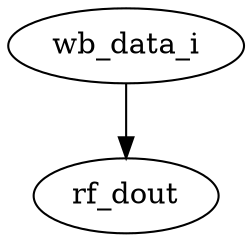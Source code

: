 strict digraph "" {
	rf_dout	 [complexity=0,
		importance=0.0310800554281,
		rank=0.0];
	wb_data_i	 [complexity=2,
		importance=0.0559440803523,
		rank=0.0279720401761];
	wb_data_i -> rf_dout;
}
